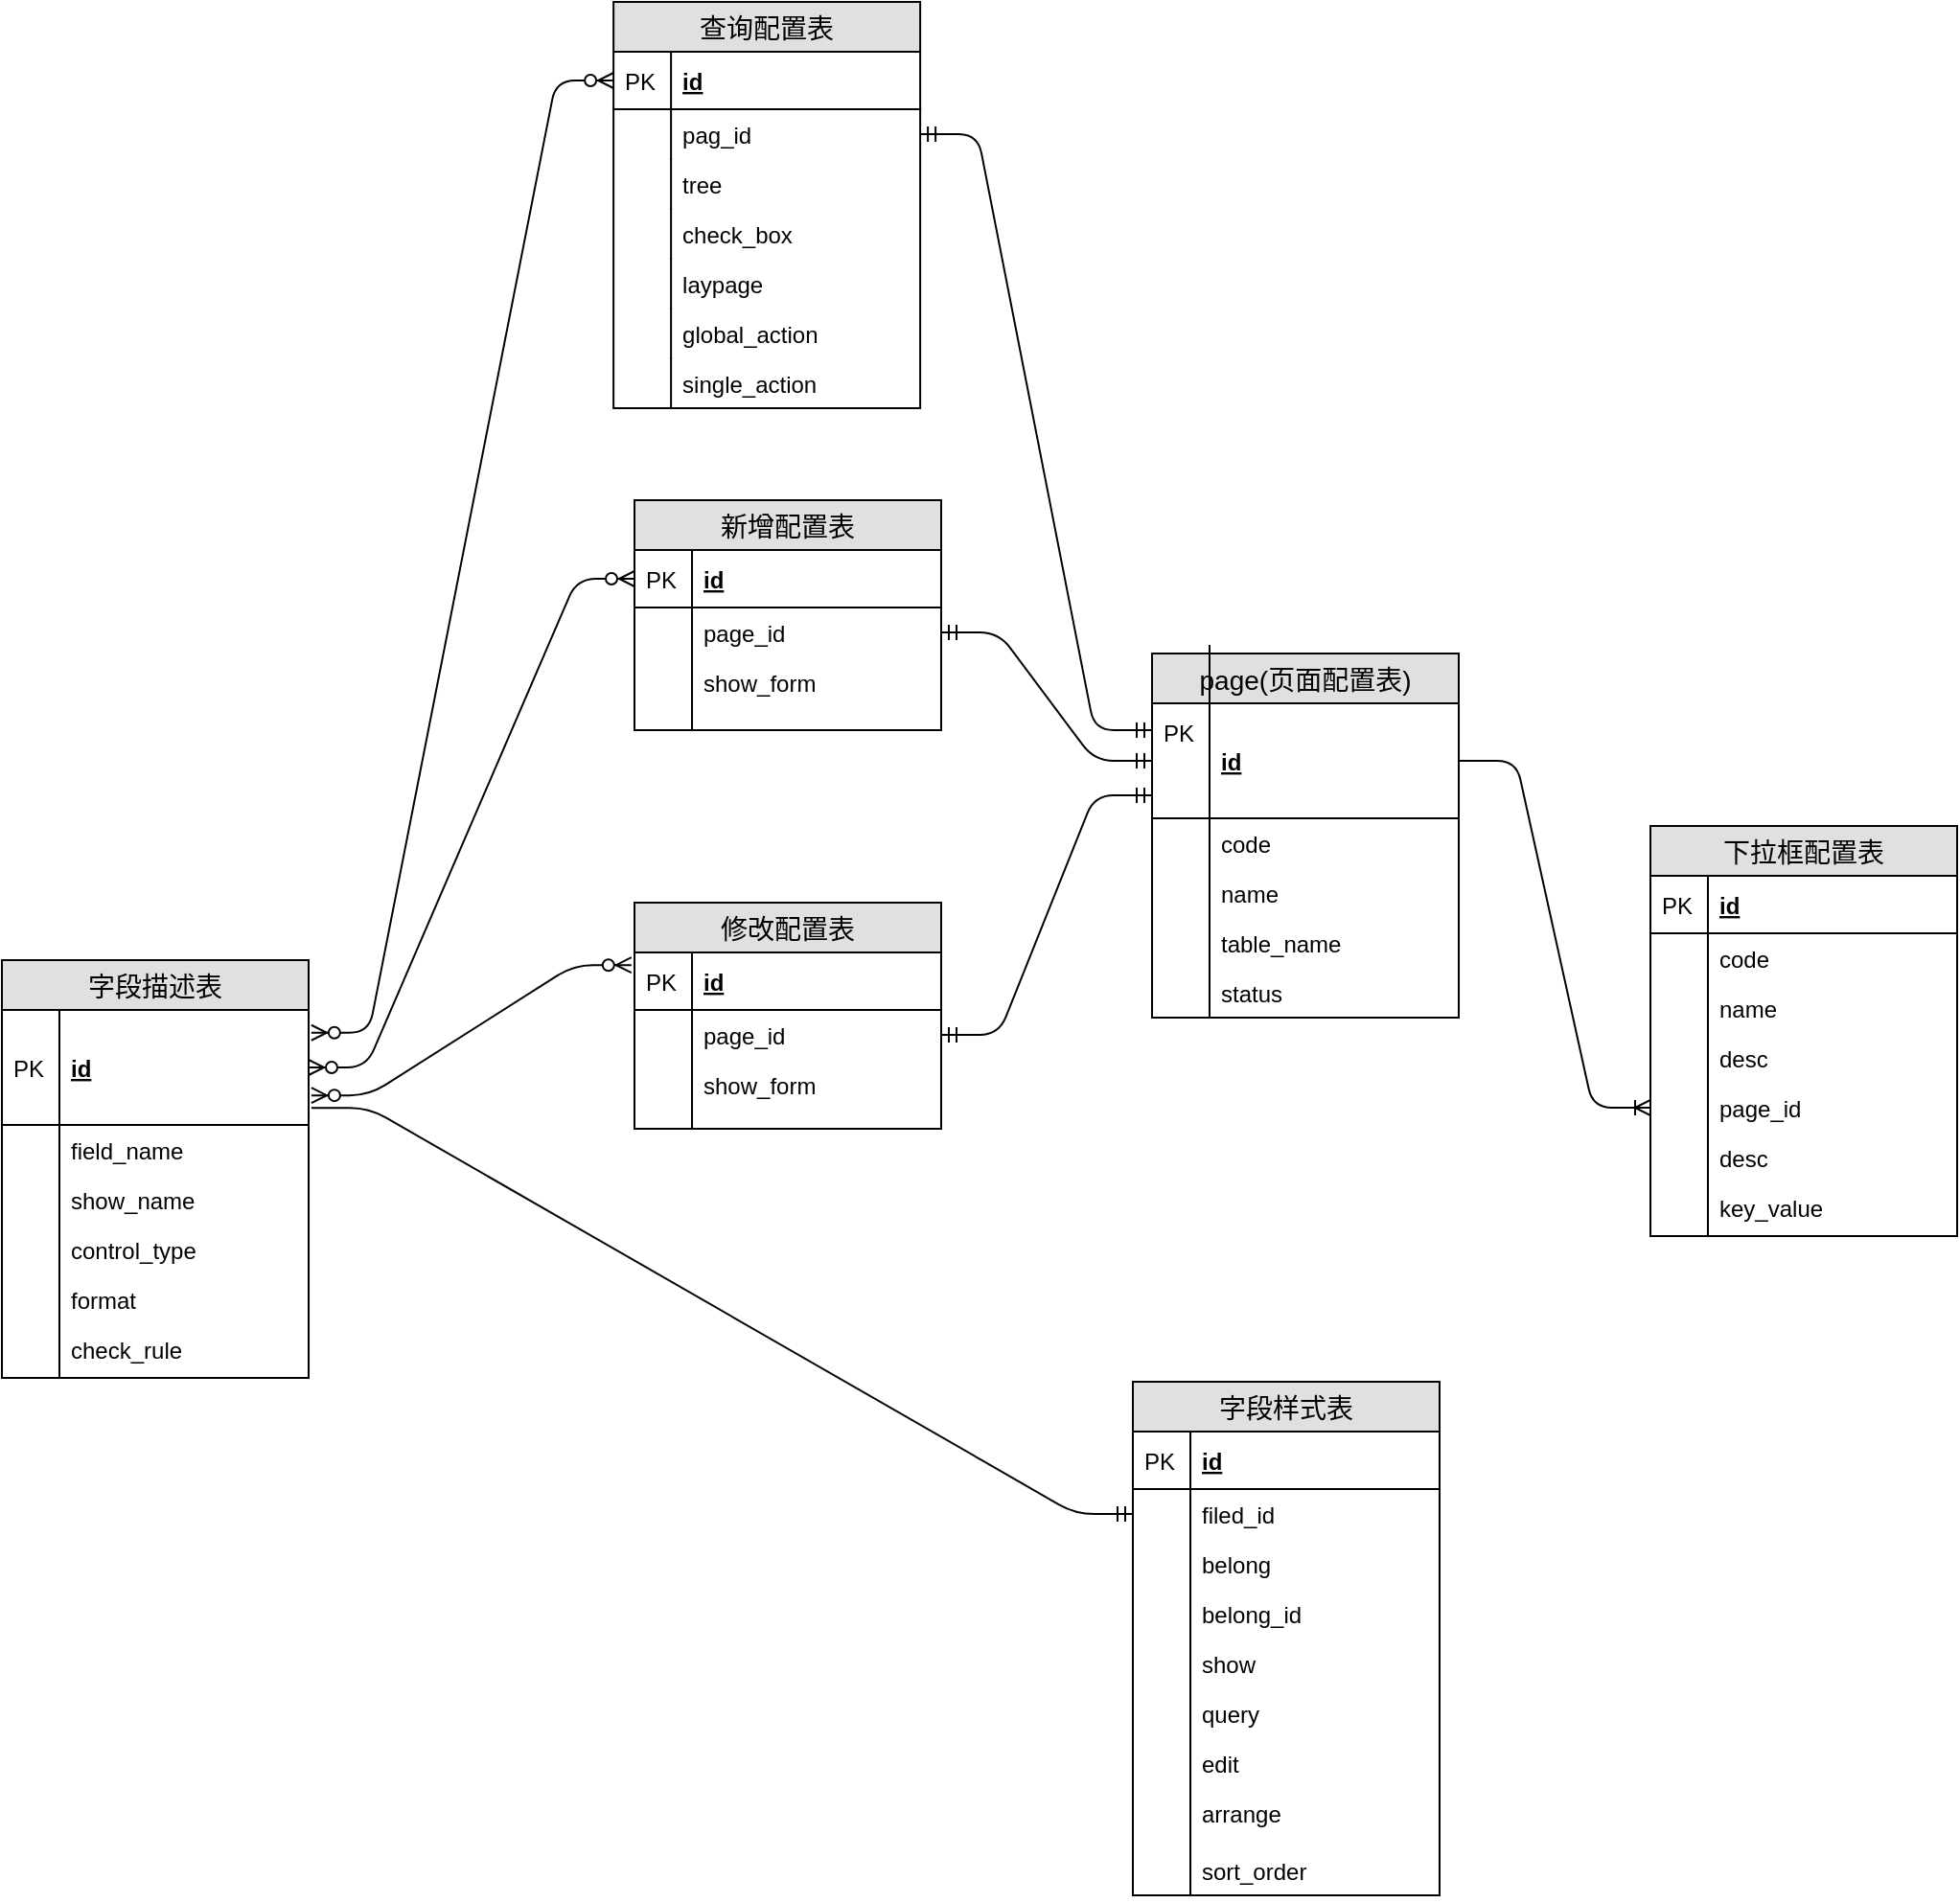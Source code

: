 <mxfile version="12.6.5" type="github">
  <diagram id="ws6lZEbR3iSWEsv3Xen0" name="第 1 页">
    <mxGraphModel dx="1848" dy="1738" grid="1" gridSize="10" guides="1" tooltips="1" connect="1" arrows="1" fold="1" page="1" pageScale="1" pageWidth="827" pageHeight="1169" math="0" shadow="0">
      <root>
        <mxCell id="0"/>
        <mxCell id="1" parent="0"/>
        <mxCell id="O1Zh5Ntyxq8UXQbU3Ag8-3" value="page(页面配置表)" style="swimlane;fontStyle=0;childLayout=stackLayout;horizontal=1;startSize=26;fillColor=#e0e0e0;horizontalStack=0;resizeParent=1;resizeParentMax=0;resizeLast=0;collapsible=1;marginBottom=0;swimlaneFillColor=#ffffff;align=center;fontSize=14;" parent="1" vertex="1">
          <mxGeometry x="120" y="170" width="160" height="190" as="geometry"/>
        </mxCell>
        <mxCell id="O1Zh5Ntyxq8UXQbU3Ag8-4" value="id" style="shape=partialRectangle;top=0;left=0;right=0;bottom=1;align=left;verticalAlign=middle;fillColor=none;spacingLeft=34;spacingRight=4;overflow=hidden;rotatable=0;points=[[0,0.5],[1,0.5]];portConstraint=eastwest;dropTarget=0;fontStyle=5;fontSize=12;" parent="O1Zh5Ntyxq8UXQbU3Ag8-3" vertex="1">
          <mxGeometry y="26" width="160" height="60" as="geometry"/>
        </mxCell>
        <mxCell id="O1Zh5Ntyxq8UXQbU3Ag8-5" value="PK" style="shape=partialRectangle;top=0;left=0;bottom=0;fillColor=none;align=left;verticalAlign=middle;spacingLeft=4;spacingRight=4;overflow=hidden;rotatable=0;points=[];portConstraint=eastwest;part=1;fontSize=12;" parent="O1Zh5Ntyxq8UXQbU3Ag8-4" vertex="1" connectable="0">
          <mxGeometry y="-30" width="30" height="90" as="geometry"/>
        </mxCell>
        <mxCell id="O1Zh5Ntyxq8UXQbU3Ag8-6" value="code" style="shape=partialRectangle;top=0;left=0;right=0;bottom=0;align=left;verticalAlign=top;fillColor=none;spacingLeft=34;spacingRight=4;overflow=hidden;rotatable=0;points=[[0,0.5],[1,0.5]];portConstraint=eastwest;dropTarget=0;fontSize=12;" parent="O1Zh5Ntyxq8UXQbU3Ag8-3" vertex="1">
          <mxGeometry y="86" width="160" height="26" as="geometry"/>
        </mxCell>
        <mxCell id="O1Zh5Ntyxq8UXQbU3Ag8-7" value="" style="shape=partialRectangle;top=0;left=0;bottom=0;fillColor=none;align=left;verticalAlign=top;spacingLeft=4;spacingRight=4;overflow=hidden;rotatable=0;points=[];portConstraint=eastwest;part=1;fontSize=12;" parent="O1Zh5Ntyxq8UXQbU3Ag8-6" vertex="1" connectable="0">
          <mxGeometry width="30" height="26" as="geometry"/>
        </mxCell>
        <mxCell id="O1Zh5Ntyxq8UXQbU3Ag8-8" value="name" style="shape=partialRectangle;top=0;left=0;right=0;bottom=0;align=left;verticalAlign=top;fillColor=none;spacingLeft=34;spacingRight=4;overflow=hidden;rotatable=0;points=[[0,0.5],[1,0.5]];portConstraint=eastwest;dropTarget=0;fontSize=12;" parent="O1Zh5Ntyxq8UXQbU3Ag8-3" vertex="1">
          <mxGeometry y="112" width="160" height="26" as="geometry"/>
        </mxCell>
        <mxCell id="O1Zh5Ntyxq8UXQbU3Ag8-9" value="" style="shape=partialRectangle;top=0;left=0;bottom=0;fillColor=none;align=left;verticalAlign=top;spacingLeft=4;spacingRight=4;overflow=hidden;rotatable=0;points=[];portConstraint=eastwest;part=1;fontSize=12;" parent="O1Zh5Ntyxq8UXQbU3Ag8-8" vertex="1" connectable="0">
          <mxGeometry width="30" height="26" as="geometry"/>
        </mxCell>
        <mxCell id="O1Zh5Ntyxq8UXQbU3Ag8-10" value="table_name" style="shape=partialRectangle;top=0;left=0;right=0;bottom=0;align=left;verticalAlign=top;fillColor=none;spacingLeft=34;spacingRight=4;overflow=hidden;rotatable=0;points=[[0,0.5],[1,0.5]];portConstraint=eastwest;dropTarget=0;fontSize=12;" parent="O1Zh5Ntyxq8UXQbU3Ag8-3" vertex="1">
          <mxGeometry y="138" width="160" height="26" as="geometry"/>
        </mxCell>
        <mxCell id="O1Zh5Ntyxq8UXQbU3Ag8-11" value="" style="shape=partialRectangle;top=0;left=0;bottom=0;fillColor=none;align=left;verticalAlign=top;spacingLeft=4;spacingRight=4;overflow=hidden;rotatable=0;points=[];portConstraint=eastwest;part=1;fontSize=12;" parent="O1Zh5Ntyxq8UXQbU3Ag8-10" vertex="1" connectable="0">
          <mxGeometry width="30" height="26" as="geometry"/>
        </mxCell>
        <mxCell id="QCWBeS-BqgH0feekaY_x-1" value="status" style="shape=partialRectangle;top=0;left=0;right=0;bottom=0;align=left;verticalAlign=top;fillColor=none;spacingLeft=34;spacingRight=4;overflow=hidden;rotatable=0;points=[[0,0.5],[1,0.5]];portConstraint=eastwest;dropTarget=0;fontSize=12;" vertex="1" parent="O1Zh5Ntyxq8UXQbU3Ag8-3">
          <mxGeometry y="164" width="160" height="26" as="geometry"/>
        </mxCell>
        <mxCell id="QCWBeS-BqgH0feekaY_x-2" value="" style="shape=partialRectangle;top=0;left=0;bottom=0;fillColor=none;align=left;verticalAlign=top;spacingLeft=4;spacingRight=4;overflow=hidden;rotatable=0;points=[];portConstraint=eastwest;part=1;fontSize=12;" vertex="1" connectable="0" parent="QCWBeS-BqgH0feekaY_x-1">
          <mxGeometry width="30" height="26" as="geometry"/>
        </mxCell>
        <mxCell id="O1Zh5Ntyxq8UXQbU3Ag8-12" value="" style="shape=partialRectangle;top=0;left=0;right=0;bottom=0;align=left;verticalAlign=top;fillColor=none;spacingLeft=34;spacingRight=4;overflow=hidden;rotatable=0;points=[[0,0.5],[1,0.5]];portConstraint=eastwest;dropTarget=0;fontSize=12;" parent="O1Zh5Ntyxq8UXQbU3Ag8-3" vertex="1">
          <mxGeometry y="190" width="160" as="geometry"/>
        </mxCell>
        <mxCell id="O1Zh5Ntyxq8UXQbU3Ag8-13" value="" style="shape=partialRectangle;top=0;left=0;bottom=0;fillColor=none;align=left;verticalAlign=top;spacingLeft=4;spacingRight=4;overflow=hidden;rotatable=0;points=[];portConstraint=eastwest;part=1;fontSize=12;" parent="O1Zh5Ntyxq8UXQbU3Ag8-12" vertex="1" connectable="0">
          <mxGeometry width="30" as="geometry"/>
        </mxCell>
        <mxCell id="O1Zh5Ntyxq8UXQbU3Ag8-14" value="下拉框配置表" style="swimlane;fontStyle=0;childLayout=stackLayout;horizontal=1;startSize=26;fillColor=#e0e0e0;horizontalStack=0;resizeParent=1;resizeParentMax=0;resizeLast=0;collapsible=1;marginBottom=0;swimlaneFillColor=#ffffff;align=center;fontSize=14;" parent="1" vertex="1">
          <mxGeometry x="380" y="260" width="160" height="214" as="geometry"/>
        </mxCell>
        <mxCell id="O1Zh5Ntyxq8UXQbU3Ag8-15" value="id" style="shape=partialRectangle;top=0;left=0;right=0;bottom=1;align=left;verticalAlign=middle;fillColor=none;spacingLeft=34;spacingRight=4;overflow=hidden;rotatable=0;points=[[0,0.5],[1,0.5]];portConstraint=eastwest;dropTarget=0;fontStyle=5;fontSize=12;" parent="O1Zh5Ntyxq8UXQbU3Ag8-14" vertex="1">
          <mxGeometry y="26" width="160" height="30" as="geometry"/>
        </mxCell>
        <mxCell id="O1Zh5Ntyxq8UXQbU3Ag8-16" value="PK" style="shape=partialRectangle;top=0;left=0;bottom=0;fillColor=none;align=left;verticalAlign=middle;spacingLeft=4;spacingRight=4;overflow=hidden;rotatable=0;points=[];portConstraint=eastwest;part=1;fontSize=12;" parent="O1Zh5Ntyxq8UXQbU3Ag8-15" vertex="1" connectable="0">
          <mxGeometry width="30" height="30" as="geometry"/>
        </mxCell>
        <mxCell id="O1Zh5Ntyxq8UXQbU3Ag8-17" value="code" style="shape=partialRectangle;top=0;left=0;right=0;bottom=0;align=left;verticalAlign=top;fillColor=none;spacingLeft=34;spacingRight=4;overflow=hidden;rotatable=0;points=[[0,0.5],[1,0.5]];portConstraint=eastwest;dropTarget=0;fontSize=12;" parent="O1Zh5Ntyxq8UXQbU3Ag8-14" vertex="1">
          <mxGeometry y="56" width="160" height="26" as="geometry"/>
        </mxCell>
        <mxCell id="O1Zh5Ntyxq8UXQbU3Ag8-18" value="" style="shape=partialRectangle;top=0;left=0;bottom=0;fillColor=none;align=left;verticalAlign=top;spacingLeft=4;spacingRight=4;overflow=hidden;rotatable=0;points=[];portConstraint=eastwest;part=1;fontSize=12;" parent="O1Zh5Ntyxq8UXQbU3Ag8-17" vertex="1" connectable="0">
          <mxGeometry width="30" height="26" as="geometry"/>
        </mxCell>
        <mxCell id="O1Zh5Ntyxq8UXQbU3Ag8-19" value="name&#xa;" style="shape=partialRectangle;top=0;left=0;right=0;bottom=0;align=left;verticalAlign=top;fillColor=none;spacingLeft=34;spacingRight=4;overflow=hidden;rotatable=0;points=[[0,0.5],[1,0.5]];portConstraint=eastwest;dropTarget=0;fontSize=12;" parent="O1Zh5Ntyxq8UXQbU3Ag8-14" vertex="1">
          <mxGeometry y="82" width="160" height="26" as="geometry"/>
        </mxCell>
        <mxCell id="O1Zh5Ntyxq8UXQbU3Ag8-20" value="" style="shape=partialRectangle;top=0;left=0;bottom=0;fillColor=none;align=left;verticalAlign=top;spacingLeft=4;spacingRight=4;overflow=hidden;rotatable=0;points=[];portConstraint=eastwest;part=1;fontSize=12;" parent="O1Zh5Ntyxq8UXQbU3Ag8-19" vertex="1" connectable="0">
          <mxGeometry width="30" height="26" as="geometry"/>
        </mxCell>
        <mxCell id="O1Zh5Ntyxq8UXQbU3Ag8-21" value="desc" style="shape=partialRectangle;top=0;left=0;right=0;bottom=0;align=left;verticalAlign=top;fillColor=none;spacingLeft=34;spacingRight=4;overflow=hidden;rotatable=0;points=[[0,0.5],[1,0.5]];portConstraint=eastwest;dropTarget=0;fontSize=12;" parent="O1Zh5Ntyxq8UXQbU3Ag8-14" vertex="1">
          <mxGeometry y="108" width="160" height="26" as="geometry"/>
        </mxCell>
        <mxCell id="O1Zh5Ntyxq8UXQbU3Ag8-22" value="" style="shape=partialRectangle;top=0;left=0;bottom=0;fillColor=none;align=left;verticalAlign=top;spacingLeft=4;spacingRight=4;overflow=hidden;rotatable=0;points=[];portConstraint=eastwest;part=1;fontSize=12;" parent="O1Zh5Ntyxq8UXQbU3Ag8-21" vertex="1" connectable="0">
          <mxGeometry width="30" height="26" as="geometry"/>
        </mxCell>
        <mxCell id="O1Zh5Ntyxq8UXQbU3Ag8-64" value="page_id" style="shape=partialRectangle;top=0;left=0;right=0;bottom=0;align=left;verticalAlign=top;fillColor=none;spacingLeft=34;spacingRight=4;overflow=hidden;rotatable=0;points=[[0,0.5],[1,0.5]];portConstraint=eastwest;dropTarget=0;fontSize=12;" parent="O1Zh5Ntyxq8UXQbU3Ag8-14" vertex="1">
          <mxGeometry y="134" width="160" height="26" as="geometry"/>
        </mxCell>
        <mxCell id="O1Zh5Ntyxq8UXQbU3Ag8-65" value="" style="shape=partialRectangle;top=0;left=0;bottom=0;fillColor=none;align=left;verticalAlign=top;spacingLeft=4;spacingRight=4;overflow=hidden;rotatable=0;points=[];portConstraint=eastwest;part=1;fontSize=12;" parent="O1Zh5Ntyxq8UXQbU3Ag8-64" vertex="1" connectable="0">
          <mxGeometry width="30" height="26" as="geometry"/>
        </mxCell>
        <mxCell id="O1Zh5Ntyxq8UXQbU3Ag8-66" value="desc" style="shape=partialRectangle;top=0;left=0;right=0;bottom=0;align=left;verticalAlign=top;fillColor=none;spacingLeft=34;spacingRight=4;overflow=hidden;rotatable=0;points=[[0,0.5],[1,0.5]];portConstraint=eastwest;dropTarget=0;fontSize=12;" parent="O1Zh5Ntyxq8UXQbU3Ag8-14" vertex="1">
          <mxGeometry y="160" width="160" height="26" as="geometry"/>
        </mxCell>
        <mxCell id="O1Zh5Ntyxq8UXQbU3Ag8-67" value="" style="shape=partialRectangle;top=0;left=0;bottom=0;fillColor=none;align=left;verticalAlign=top;spacingLeft=4;spacingRight=4;overflow=hidden;rotatable=0;points=[];portConstraint=eastwest;part=1;fontSize=12;" parent="O1Zh5Ntyxq8UXQbU3Ag8-66" vertex="1" connectable="0">
          <mxGeometry width="30" height="26" as="geometry"/>
        </mxCell>
        <mxCell id="O1Zh5Ntyxq8UXQbU3Ag8-69" value="key_value" style="shape=partialRectangle;top=0;left=0;right=0;bottom=0;align=left;verticalAlign=top;fillColor=none;spacingLeft=34;spacingRight=4;overflow=hidden;rotatable=0;points=[[0,0.5],[1,0.5]];portConstraint=eastwest;dropTarget=0;fontSize=12;" parent="O1Zh5Ntyxq8UXQbU3Ag8-14" vertex="1">
          <mxGeometry y="186" width="160" height="26" as="geometry"/>
        </mxCell>
        <mxCell id="O1Zh5Ntyxq8UXQbU3Ag8-70" value="" style="shape=partialRectangle;top=0;left=0;bottom=0;fillColor=none;align=left;verticalAlign=top;spacingLeft=4;spacingRight=4;overflow=hidden;rotatable=0;points=[];portConstraint=eastwest;part=1;fontSize=12;" parent="O1Zh5Ntyxq8UXQbU3Ag8-69" vertex="1" connectable="0">
          <mxGeometry width="30" height="26" as="geometry"/>
        </mxCell>
        <mxCell id="O1Zh5Ntyxq8UXQbU3Ag8-23" value="" style="shape=partialRectangle;top=0;left=0;right=0;bottom=0;align=left;verticalAlign=top;fillColor=none;spacingLeft=34;spacingRight=4;overflow=hidden;rotatable=0;points=[[0,0.5],[1,0.5]];portConstraint=eastwest;dropTarget=0;fontSize=12;" parent="O1Zh5Ntyxq8UXQbU3Ag8-14" vertex="1">
          <mxGeometry y="212" width="160" height="2" as="geometry"/>
        </mxCell>
        <mxCell id="O1Zh5Ntyxq8UXQbU3Ag8-24" value="" style="shape=partialRectangle;top=0;left=0;bottom=0;fillColor=none;align=left;verticalAlign=top;spacingLeft=4;spacingRight=4;overflow=hidden;rotatable=0;points=[];portConstraint=eastwest;part=1;fontSize=12;" parent="O1Zh5Ntyxq8UXQbU3Ag8-23" vertex="1" connectable="0">
          <mxGeometry width="30" height="2" as="geometry"/>
        </mxCell>
        <mxCell id="O1Zh5Ntyxq8UXQbU3Ag8-25" value="查询配置表" style="swimlane;fontStyle=0;childLayout=stackLayout;horizontal=1;startSize=26;fillColor=#e0e0e0;horizontalStack=0;resizeParent=1;resizeParentMax=0;resizeLast=0;collapsible=1;marginBottom=0;swimlaneFillColor=#ffffff;align=center;fontSize=14;" parent="1" vertex="1">
          <mxGeometry x="-160.94" y="-170" width="160" height="212" as="geometry"/>
        </mxCell>
        <mxCell id="O1Zh5Ntyxq8UXQbU3Ag8-26" value="id" style="shape=partialRectangle;top=0;left=0;right=0;bottom=1;align=left;verticalAlign=middle;fillColor=none;spacingLeft=34;spacingRight=4;overflow=hidden;rotatable=0;points=[[0,0.5],[1,0.5]];portConstraint=eastwest;dropTarget=0;fontStyle=5;fontSize=12;" parent="O1Zh5Ntyxq8UXQbU3Ag8-25" vertex="1">
          <mxGeometry y="26" width="160" height="30" as="geometry"/>
        </mxCell>
        <mxCell id="O1Zh5Ntyxq8UXQbU3Ag8-27" value="PK" style="shape=partialRectangle;top=0;left=0;bottom=0;fillColor=none;align=left;verticalAlign=middle;spacingLeft=4;spacingRight=4;overflow=hidden;rotatable=0;points=[];portConstraint=eastwest;part=1;fontSize=12;" parent="O1Zh5Ntyxq8UXQbU3Ag8-26" vertex="1" connectable="0">
          <mxGeometry width="30" height="30" as="geometry"/>
        </mxCell>
        <mxCell id="O1Zh5Ntyxq8UXQbU3Ag8-28" value="pag_id" style="shape=partialRectangle;top=0;left=0;right=0;bottom=0;align=left;verticalAlign=top;fillColor=none;spacingLeft=34;spacingRight=4;overflow=hidden;rotatable=0;points=[[0,0.5],[1,0.5]];portConstraint=eastwest;dropTarget=0;fontSize=12;" parent="O1Zh5Ntyxq8UXQbU3Ag8-25" vertex="1">
          <mxGeometry y="56" width="160" height="26" as="geometry"/>
        </mxCell>
        <mxCell id="O1Zh5Ntyxq8UXQbU3Ag8-29" value="" style="shape=partialRectangle;top=0;left=0;bottom=0;fillColor=none;align=left;verticalAlign=top;spacingLeft=4;spacingRight=4;overflow=hidden;rotatable=0;points=[];portConstraint=eastwest;part=1;fontSize=12;" parent="O1Zh5Ntyxq8UXQbU3Ag8-28" vertex="1" connectable="0">
          <mxGeometry width="30" height="26" as="geometry"/>
        </mxCell>
        <mxCell id="O1Zh5Ntyxq8UXQbU3Ag8-72" value="tree" style="shape=partialRectangle;top=0;left=0;right=0;bottom=0;align=left;verticalAlign=top;fillColor=none;spacingLeft=34;spacingRight=4;overflow=hidden;rotatable=0;points=[[0,0.5],[1,0.5]];portConstraint=eastwest;dropTarget=0;fontSize=12;" parent="O1Zh5Ntyxq8UXQbU3Ag8-25" vertex="1">
          <mxGeometry y="82" width="160" height="26" as="geometry"/>
        </mxCell>
        <mxCell id="O1Zh5Ntyxq8UXQbU3Ag8-73" value="" style="shape=partialRectangle;top=0;left=0;bottom=0;fillColor=none;align=left;verticalAlign=top;spacingLeft=4;spacingRight=4;overflow=hidden;rotatable=0;points=[];portConstraint=eastwest;part=1;fontSize=12;" parent="O1Zh5Ntyxq8UXQbU3Ag8-72" vertex="1" connectable="0">
          <mxGeometry width="30" height="26" as="geometry"/>
        </mxCell>
        <mxCell id="O1Zh5Ntyxq8UXQbU3Ag8-74" value="check_box" style="shape=partialRectangle;top=0;left=0;right=0;bottom=0;align=left;verticalAlign=top;fillColor=none;spacingLeft=34;spacingRight=4;overflow=hidden;rotatable=0;points=[[0,0.5],[1,0.5]];portConstraint=eastwest;dropTarget=0;fontSize=12;" parent="O1Zh5Ntyxq8UXQbU3Ag8-25" vertex="1">
          <mxGeometry y="108" width="160" height="26" as="geometry"/>
        </mxCell>
        <mxCell id="O1Zh5Ntyxq8UXQbU3Ag8-75" value="" style="shape=partialRectangle;top=0;left=0;bottom=0;fillColor=none;align=left;verticalAlign=top;spacingLeft=4;spacingRight=4;overflow=hidden;rotatable=0;points=[];portConstraint=eastwest;part=1;fontSize=12;" parent="O1Zh5Ntyxq8UXQbU3Ag8-74" vertex="1" connectable="0">
          <mxGeometry width="30" height="26" as="geometry"/>
        </mxCell>
        <mxCell id="O1Zh5Ntyxq8UXQbU3Ag8-76" value="laypage" style="shape=partialRectangle;top=0;left=0;right=0;bottom=0;align=left;verticalAlign=top;fillColor=none;spacingLeft=34;spacingRight=4;overflow=hidden;rotatable=0;points=[[0,0.5],[1,0.5]];portConstraint=eastwest;dropTarget=0;fontSize=12;" parent="O1Zh5Ntyxq8UXQbU3Ag8-25" vertex="1">
          <mxGeometry y="134" width="160" height="26" as="geometry"/>
        </mxCell>
        <mxCell id="O1Zh5Ntyxq8UXQbU3Ag8-77" value="" style="shape=partialRectangle;top=0;left=0;bottom=0;fillColor=none;align=left;verticalAlign=top;spacingLeft=4;spacingRight=4;overflow=hidden;rotatable=0;points=[];portConstraint=eastwest;part=1;fontSize=12;" parent="O1Zh5Ntyxq8UXQbU3Ag8-76" vertex="1" connectable="0">
          <mxGeometry width="30" height="26" as="geometry"/>
        </mxCell>
        <mxCell id="O1Zh5Ntyxq8UXQbU3Ag8-78" value="global_action" style="shape=partialRectangle;top=0;left=0;right=0;bottom=0;align=left;verticalAlign=top;fillColor=none;spacingLeft=34;spacingRight=4;overflow=hidden;rotatable=0;points=[[0,0.5],[1,0.5]];portConstraint=eastwest;dropTarget=0;fontSize=12;" parent="O1Zh5Ntyxq8UXQbU3Ag8-25" vertex="1">
          <mxGeometry y="160" width="160" height="26" as="geometry"/>
        </mxCell>
        <mxCell id="O1Zh5Ntyxq8UXQbU3Ag8-79" value="" style="shape=partialRectangle;top=0;left=0;bottom=0;fillColor=none;align=left;verticalAlign=top;spacingLeft=4;spacingRight=4;overflow=hidden;rotatable=0;points=[];portConstraint=eastwest;part=1;fontSize=12;" parent="O1Zh5Ntyxq8UXQbU3Ag8-78" vertex="1" connectable="0">
          <mxGeometry width="30" height="26" as="geometry"/>
        </mxCell>
        <mxCell id="O1Zh5Ntyxq8UXQbU3Ag8-80" value="single_action" style="shape=partialRectangle;top=0;left=0;right=0;bottom=0;align=left;verticalAlign=top;fillColor=none;spacingLeft=34;spacingRight=4;overflow=hidden;rotatable=0;points=[[0,0.5],[1,0.5]];portConstraint=eastwest;dropTarget=0;fontSize=12;" parent="O1Zh5Ntyxq8UXQbU3Ag8-25" vertex="1">
          <mxGeometry y="186" width="160" height="26" as="geometry"/>
        </mxCell>
        <mxCell id="O1Zh5Ntyxq8UXQbU3Ag8-81" value="" style="shape=partialRectangle;top=0;left=0;bottom=0;fillColor=none;align=left;verticalAlign=top;spacingLeft=4;spacingRight=4;overflow=hidden;rotatable=0;points=[];portConstraint=eastwest;part=1;fontSize=12;" parent="O1Zh5Ntyxq8UXQbU3Ag8-80" vertex="1" connectable="0">
          <mxGeometry width="30" height="26" as="geometry"/>
        </mxCell>
        <mxCell id="O1Zh5Ntyxq8UXQbU3Ag8-36" value="新增配置表" style="swimlane;fontStyle=0;childLayout=stackLayout;horizontal=1;startSize=26;fillColor=#e0e0e0;horizontalStack=0;resizeParent=1;resizeParentMax=0;resizeLast=0;collapsible=1;marginBottom=0;swimlaneFillColor=#ffffff;align=center;fontSize=14;" parent="1" vertex="1">
          <mxGeometry x="-150" y="90" width="160" height="120" as="geometry"/>
        </mxCell>
        <mxCell id="O1Zh5Ntyxq8UXQbU3Ag8-37" value="id" style="shape=partialRectangle;top=0;left=0;right=0;bottom=1;align=left;verticalAlign=middle;fillColor=none;spacingLeft=34;spacingRight=4;overflow=hidden;rotatable=0;points=[[0,0.5],[1,0.5]];portConstraint=eastwest;dropTarget=0;fontStyle=5;fontSize=12;" parent="O1Zh5Ntyxq8UXQbU3Ag8-36" vertex="1">
          <mxGeometry y="26" width="160" height="30" as="geometry"/>
        </mxCell>
        <mxCell id="O1Zh5Ntyxq8UXQbU3Ag8-38" value="PK" style="shape=partialRectangle;top=0;left=0;bottom=0;fillColor=none;align=left;verticalAlign=middle;spacingLeft=4;spacingRight=4;overflow=hidden;rotatable=0;points=[];portConstraint=eastwest;part=1;fontSize=12;" parent="O1Zh5Ntyxq8UXQbU3Ag8-37" vertex="1" connectable="0">
          <mxGeometry width="30" height="30" as="geometry"/>
        </mxCell>
        <mxCell id="O1Zh5Ntyxq8UXQbU3Ag8-39" value="page_id" style="shape=partialRectangle;top=0;left=0;right=0;bottom=0;align=left;verticalAlign=top;fillColor=none;spacingLeft=34;spacingRight=4;overflow=hidden;rotatable=0;points=[[0,0.5],[1,0.5]];portConstraint=eastwest;dropTarget=0;fontSize=12;" parent="O1Zh5Ntyxq8UXQbU3Ag8-36" vertex="1">
          <mxGeometry y="56" width="160" height="26" as="geometry"/>
        </mxCell>
        <mxCell id="O1Zh5Ntyxq8UXQbU3Ag8-40" value="" style="shape=partialRectangle;top=0;left=0;bottom=0;fillColor=none;align=left;verticalAlign=top;spacingLeft=4;spacingRight=4;overflow=hidden;rotatable=0;points=[];portConstraint=eastwest;part=1;fontSize=12;" parent="O1Zh5Ntyxq8UXQbU3Ag8-39" vertex="1" connectable="0">
          <mxGeometry width="30" height="26" as="geometry"/>
        </mxCell>
        <mxCell id="O1Zh5Ntyxq8UXQbU3Ag8-41" value="show_form" style="shape=partialRectangle;top=0;left=0;right=0;bottom=0;align=left;verticalAlign=top;fillColor=none;spacingLeft=34;spacingRight=4;overflow=hidden;rotatable=0;points=[[0,0.5],[1,0.5]];portConstraint=eastwest;dropTarget=0;fontSize=12;" parent="O1Zh5Ntyxq8UXQbU3Ag8-36" vertex="1">
          <mxGeometry y="82" width="160" height="28" as="geometry"/>
        </mxCell>
        <mxCell id="O1Zh5Ntyxq8UXQbU3Ag8-42" value="" style="shape=partialRectangle;top=0;left=0;bottom=0;fillColor=none;align=left;verticalAlign=top;spacingLeft=4;spacingRight=4;overflow=hidden;rotatable=0;points=[];portConstraint=eastwest;part=1;fontSize=12;" parent="O1Zh5Ntyxq8UXQbU3Ag8-41" vertex="1" connectable="0">
          <mxGeometry width="30" height="28" as="geometry"/>
        </mxCell>
        <mxCell id="O1Zh5Ntyxq8UXQbU3Ag8-45" value="" style="shape=partialRectangle;top=0;left=0;right=0;bottom=0;align=left;verticalAlign=top;fillColor=none;spacingLeft=34;spacingRight=4;overflow=hidden;rotatable=0;points=[[0,0.5],[1,0.5]];portConstraint=eastwest;dropTarget=0;fontSize=12;" parent="O1Zh5Ntyxq8UXQbU3Ag8-36" vertex="1">
          <mxGeometry y="110" width="160" height="10" as="geometry"/>
        </mxCell>
        <mxCell id="O1Zh5Ntyxq8UXQbU3Ag8-46" value="" style="shape=partialRectangle;top=0;left=0;bottom=0;fillColor=none;align=left;verticalAlign=top;spacingLeft=4;spacingRight=4;overflow=hidden;rotatable=0;points=[];portConstraint=eastwest;part=1;fontSize=12;" parent="O1Zh5Ntyxq8UXQbU3Ag8-45" vertex="1" connectable="0">
          <mxGeometry width="30" height="10" as="geometry"/>
        </mxCell>
        <mxCell id="O1Zh5Ntyxq8UXQbU3Ag8-47" value="修改配置表" style="swimlane;fontStyle=0;childLayout=stackLayout;horizontal=1;startSize=26;fillColor=#e0e0e0;horizontalStack=0;resizeParent=1;resizeParentMax=0;resizeLast=0;collapsible=1;marginBottom=0;swimlaneFillColor=#ffffff;align=center;fontSize=14;" parent="1" vertex="1">
          <mxGeometry x="-150" y="300" width="160" height="118" as="geometry"/>
        </mxCell>
        <mxCell id="O1Zh5Ntyxq8UXQbU3Ag8-48" value="id" style="shape=partialRectangle;top=0;left=0;right=0;bottom=1;align=left;verticalAlign=middle;fillColor=none;spacingLeft=34;spacingRight=4;overflow=hidden;rotatable=0;points=[[0,0.5],[1,0.5]];portConstraint=eastwest;dropTarget=0;fontStyle=5;fontSize=12;" parent="O1Zh5Ntyxq8UXQbU3Ag8-47" vertex="1">
          <mxGeometry y="26" width="160" height="30" as="geometry"/>
        </mxCell>
        <mxCell id="O1Zh5Ntyxq8UXQbU3Ag8-49" value="PK" style="shape=partialRectangle;top=0;left=0;bottom=0;fillColor=none;align=left;verticalAlign=middle;spacingLeft=4;spacingRight=4;overflow=hidden;rotatable=0;points=[];portConstraint=eastwest;part=1;fontSize=12;" parent="O1Zh5Ntyxq8UXQbU3Ag8-48" vertex="1" connectable="0">
          <mxGeometry width="30" height="30" as="geometry"/>
        </mxCell>
        <mxCell id="O1Zh5Ntyxq8UXQbU3Ag8-50" value="page_id" style="shape=partialRectangle;top=0;left=0;right=0;bottom=0;align=left;verticalAlign=top;fillColor=none;spacingLeft=34;spacingRight=4;overflow=hidden;rotatable=0;points=[[0,0.5],[1,0.5]];portConstraint=eastwest;dropTarget=0;fontSize=12;" parent="O1Zh5Ntyxq8UXQbU3Ag8-47" vertex="1">
          <mxGeometry y="56" width="160" height="26" as="geometry"/>
        </mxCell>
        <mxCell id="O1Zh5Ntyxq8UXQbU3Ag8-51" value="" style="shape=partialRectangle;top=0;left=0;bottom=0;fillColor=none;align=left;verticalAlign=top;spacingLeft=4;spacingRight=4;overflow=hidden;rotatable=0;points=[];portConstraint=eastwest;part=1;fontSize=12;" parent="O1Zh5Ntyxq8UXQbU3Ag8-50" vertex="1" connectable="0">
          <mxGeometry width="30" height="26" as="geometry"/>
        </mxCell>
        <mxCell id="O1Zh5Ntyxq8UXQbU3Ag8-52" value="show_form" style="shape=partialRectangle;top=0;left=0;right=0;bottom=0;align=left;verticalAlign=top;fillColor=none;spacingLeft=34;spacingRight=4;overflow=hidden;rotatable=0;points=[[0,0.5],[1,0.5]];portConstraint=eastwest;dropTarget=0;fontSize=12;" parent="O1Zh5Ntyxq8UXQbU3Ag8-47" vertex="1">
          <mxGeometry y="82" width="160" height="26" as="geometry"/>
        </mxCell>
        <mxCell id="O1Zh5Ntyxq8UXQbU3Ag8-53" value="" style="shape=partialRectangle;top=0;left=0;bottom=0;fillColor=none;align=left;verticalAlign=top;spacingLeft=4;spacingRight=4;overflow=hidden;rotatable=0;points=[];portConstraint=eastwest;part=1;fontSize=12;" parent="O1Zh5Ntyxq8UXQbU3Ag8-52" vertex="1" connectable="0">
          <mxGeometry width="30" height="26" as="geometry"/>
        </mxCell>
        <mxCell id="O1Zh5Ntyxq8UXQbU3Ag8-56" value="" style="shape=partialRectangle;top=0;left=0;right=0;bottom=0;align=left;verticalAlign=top;fillColor=none;spacingLeft=34;spacingRight=4;overflow=hidden;rotatable=0;points=[[0,0.5],[1,0.5]];portConstraint=eastwest;dropTarget=0;fontSize=12;" parent="O1Zh5Ntyxq8UXQbU3Ag8-47" vertex="1">
          <mxGeometry y="108" width="160" height="10" as="geometry"/>
        </mxCell>
        <mxCell id="O1Zh5Ntyxq8UXQbU3Ag8-57" value="" style="shape=partialRectangle;top=0;left=0;bottom=0;fillColor=none;align=left;verticalAlign=top;spacingLeft=4;spacingRight=4;overflow=hidden;rotatable=0;points=[];portConstraint=eastwest;part=1;fontSize=12;" parent="O1Zh5Ntyxq8UXQbU3Ag8-56" vertex="1" connectable="0">
          <mxGeometry width="30" height="10" as="geometry"/>
        </mxCell>
        <mxCell id="O1Zh5Ntyxq8UXQbU3Ag8-68" value="" style="edgeStyle=entityRelationEdgeStyle;fontSize=12;html=1;endArrow=ERoneToMany;entryX=0;entryY=0.5;entryDx=0;entryDy=0;" parent="1" source="O1Zh5Ntyxq8UXQbU3Ag8-4" target="O1Zh5Ntyxq8UXQbU3Ag8-64" edge="1">
          <mxGeometry width="100" height="100" relative="1" as="geometry">
            <mxPoint x="280" y="311" as="sourcePoint"/>
            <mxPoint x="421.421" y="211" as="targetPoint"/>
          </mxGeometry>
        </mxCell>
        <mxCell id="O1Zh5Ntyxq8UXQbU3Ag8-89" value="" style="edgeStyle=entityRelationEdgeStyle;fontSize=12;html=1;endArrow=ERmandOne;startArrow=ERmandOne;exitX=1;exitY=0.5;exitDx=0;exitDy=0;entryX=0;entryY=0.5;entryDx=0;entryDy=0;" parent="1" source="O1Zh5Ntyxq8UXQbU3Ag8-39" target="O1Zh5Ntyxq8UXQbU3Ag8-4" edge="1">
          <mxGeometry width="100" height="100" relative="1" as="geometry">
            <mxPoint x="40" y="70" as="sourcePoint"/>
            <mxPoint x="140" y="-30" as="targetPoint"/>
          </mxGeometry>
        </mxCell>
        <mxCell id="O1Zh5Ntyxq8UXQbU3Ag8-90" value="" style="edgeStyle=entityRelationEdgeStyle;fontSize=12;html=1;endArrow=ERmandOne;startArrow=ERmandOne;exitX=1;exitY=0.5;exitDx=0;exitDy=0;" parent="1" source="O1Zh5Ntyxq8UXQbU3Ag8-50" edge="1">
          <mxGeometry width="100" height="100" relative="1" as="geometry">
            <mxPoint x="-10" y="120" as="sourcePoint"/>
            <mxPoint x="120" y="244" as="targetPoint"/>
          </mxGeometry>
        </mxCell>
        <mxCell id="O1Zh5Ntyxq8UXQbU3Ag8-91" value="字段描述表" style="swimlane;fontStyle=0;childLayout=stackLayout;horizontal=1;startSize=26;fillColor=#e0e0e0;horizontalStack=0;resizeParent=1;resizeParentMax=0;resizeLast=0;collapsible=1;marginBottom=0;swimlaneFillColor=#ffffff;align=center;fontSize=14;" parent="1" vertex="1">
          <mxGeometry x="-480" y="330" width="160" height="218" as="geometry"/>
        </mxCell>
        <mxCell id="O1Zh5Ntyxq8UXQbU3Ag8-92" value="id" style="shape=partialRectangle;top=0;left=0;right=0;bottom=1;align=left;verticalAlign=middle;fillColor=none;spacingLeft=34;spacingRight=4;overflow=hidden;rotatable=0;points=[[0,0.5],[1,0.5]];portConstraint=eastwest;dropTarget=0;fontStyle=5;fontSize=12;" parent="O1Zh5Ntyxq8UXQbU3Ag8-91" vertex="1">
          <mxGeometry y="26" width="160" height="60" as="geometry"/>
        </mxCell>
        <mxCell id="O1Zh5Ntyxq8UXQbU3Ag8-93" value="PK" style="shape=partialRectangle;top=0;left=0;bottom=0;fillColor=none;align=left;verticalAlign=middle;spacingLeft=4;spacingRight=4;overflow=hidden;rotatable=0;points=[];portConstraint=eastwest;part=1;fontSize=12;" parent="O1Zh5Ntyxq8UXQbU3Ag8-92" vertex="1" connectable="0">
          <mxGeometry width="30" height="60" as="geometry"/>
        </mxCell>
        <mxCell id="O1Zh5Ntyxq8UXQbU3Ag8-94" value="field_name" style="shape=partialRectangle;top=0;left=0;right=0;bottom=0;align=left;verticalAlign=top;fillColor=none;spacingLeft=34;spacingRight=4;overflow=hidden;rotatable=0;points=[[0,0.5],[1,0.5]];portConstraint=eastwest;dropTarget=0;fontSize=12;" parent="O1Zh5Ntyxq8UXQbU3Ag8-91" vertex="1">
          <mxGeometry y="86" width="160" height="26" as="geometry"/>
        </mxCell>
        <mxCell id="O1Zh5Ntyxq8UXQbU3Ag8-95" value="" style="shape=partialRectangle;top=0;left=0;bottom=0;fillColor=none;align=left;verticalAlign=top;spacingLeft=4;spacingRight=4;overflow=hidden;rotatable=0;points=[];portConstraint=eastwest;part=1;fontSize=12;" parent="O1Zh5Ntyxq8UXQbU3Ag8-94" vertex="1" connectable="0">
          <mxGeometry width="30" height="26" as="geometry"/>
        </mxCell>
        <mxCell id="O1Zh5Ntyxq8UXQbU3Ag8-96" value="show_name" style="shape=partialRectangle;top=0;left=0;right=0;bottom=0;align=left;verticalAlign=top;fillColor=none;spacingLeft=34;spacingRight=4;overflow=hidden;rotatable=0;points=[[0,0.5],[1,0.5]];portConstraint=eastwest;dropTarget=0;fontSize=12;" parent="O1Zh5Ntyxq8UXQbU3Ag8-91" vertex="1">
          <mxGeometry y="112" width="160" height="26" as="geometry"/>
        </mxCell>
        <mxCell id="O1Zh5Ntyxq8UXQbU3Ag8-97" value="" style="shape=partialRectangle;top=0;left=0;bottom=0;fillColor=none;align=left;verticalAlign=top;spacingLeft=4;spacingRight=4;overflow=hidden;rotatable=0;points=[];portConstraint=eastwest;part=1;fontSize=12;" parent="O1Zh5Ntyxq8UXQbU3Ag8-96" vertex="1" connectable="0">
          <mxGeometry width="30" height="26" as="geometry"/>
        </mxCell>
        <mxCell id="O1Zh5Ntyxq8UXQbU3Ag8-98" value="control_type" style="shape=partialRectangle;top=0;left=0;right=0;bottom=0;align=left;verticalAlign=top;fillColor=none;spacingLeft=34;spacingRight=4;overflow=hidden;rotatable=0;points=[[0,0.5],[1,0.5]];portConstraint=eastwest;dropTarget=0;fontSize=12;" parent="O1Zh5Ntyxq8UXQbU3Ag8-91" vertex="1">
          <mxGeometry y="138" width="160" height="26" as="geometry"/>
        </mxCell>
        <mxCell id="O1Zh5Ntyxq8UXQbU3Ag8-99" value="" style="shape=partialRectangle;top=0;left=0;bottom=0;fillColor=none;align=left;verticalAlign=top;spacingLeft=4;spacingRight=4;overflow=hidden;rotatable=0;points=[];portConstraint=eastwest;part=1;fontSize=12;" parent="O1Zh5Ntyxq8UXQbU3Ag8-98" vertex="1" connectable="0">
          <mxGeometry width="30" height="26" as="geometry"/>
        </mxCell>
        <mxCell id="O1Zh5Ntyxq8UXQbU3Ag8-102" value="format" style="shape=partialRectangle;top=0;left=0;right=0;bottom=0;align=left;verticalAlign=top;fillColor=none;spacingLeft=34;spacingRight=4;overflow=hidden;rotatable=0;points=[[0,0.5],[1,0.5]];portConstraint=eastwest;dropTarget=0;fontSize=12;" parent="O1Zh5Ntyxq8UXQbU3Ag8-91" vertex="1">
          <mxGeometry y="164" width="160" height="26" as="geometry"/>
        </mxCell>
        <mxCell id="O1Zh5Ntyxq8UXQbU3Ag8-103" value="" style="shape=partialRectangle;top=0;left=0;bottom=0;fillColor=none;align=left;verticalAlign=top;spacingLeft=4;spacingRight=4;overflow=hidden;rotatable=0;points=[];portConstraint=eastwest;part=1;fontSize=12;" parent="O1Zh5Ntyxq8UXQbU3Ag8-102" vertex="1" connectable="0">
          <mxGeometry width="30" height="26" as="geometry"/>
        </mxCell>
        <mxCell id="O1Zh5Ntyxq8UXQbU3Ag8-104" value="check_rule" style="shape=partialRectangle;top=0;left=0;right=0;bottom=0;align=left;verticalAlign=top;fillColor=none;spacingLeft=34;spacingRight=4;overflow=hidden;rotatable=0;points=[[0,0.5],[1,0.5]];portConstraint=eastwest;dropTarget=0;fontSize=12;" parent="O1Zh5Ntyxq8UXQbU3Ag8-91" vertex="1">
          <mxGeometry y="190" width="160" height="26" as="geometry"/>
        </mxCell>
        <mxCell id="O1Zh5Ntyxq8UXQbU3Ag8-105" value="" style="shape=partialRectangle;top=0;left=0;bottom=0;fillColor=none;align=left;verticalAlign=top;spacingLeft=4;spacingRight=4;overflow=hidden;rotatable=0;points=[];portConstraint=eastwest;part=1;fontSize=12;" parent="O1Zh5Ntyxq8UXQbU3Ag8-104" vertex="1" connectable="0">
          <mxGeometry width="30" height="26" as="geometry"/>
        </mxCell>
        <mxCell id="O1Zh5Ntyxq8UXQbU3Ag8-100" value="" style="shape=partialRectangle;top=0;left=0;right=0;bottom=0;align=left;verticalAlign=top;fillColor=none;spacingLeft=34;spacingRight=4;overflow=hidden;rotatable=0;points=[[0,0.5],[1,0.5]];portConstraint=eastwest;dropTarget=0;fontSize=12;" parent="O1Zh5Ntyxq8UXQbU3Ag8-91" vertex="1">
          <mxGeometry y="216" width="160" height="2" as="geometry"/>
        </mxCell>
        <mxCell id="O1Zh5Ntyxq8UXQbU3Ag8-101" value="" style="shape=partialRectangle;top=0;left=0;bottom=0;fillColor=none;align=left;verticalAlign=top;spacingLeft=4;spacingRight=4;overflow=hidden;rotatable=0;points=[];portConstraint=eastwest;part=1;fontSize=12;" parent="O1Zh5Ntyxq8UXQbU3Ag8-100" vertex="1" connectable="0">
          <mxGeometry width="30" height="2" as="geometry"/>
        </mxCell>
        <mxCell id="QCWBeS-BqgH0feekaY_x-3" value="字段样式表" style="swimlane;fontStyle=0;childLayout=stackLayout;horizontal=1;startSize=26;fillColor=#e0e0e0;horizontalStack=0;resizeParent=1;resizeParentMax=0;resizeLast=0;collapsible=1;marginBottom=0;swimlaneFillColor=#ffffff;align=center;fontSize=14;" vertex="1" parent="1">
          <mxGeometry x="110" y="550" width="160" height="268" as="geometry"/>
        </mxCell>
        <mxCell id="QCWBeS-BqgH0feekaY_x-4" value="id" style="shape=partialRectangle;top=0;left=0;right=0;bottom=1;align=left;verticalAlign=middle;fillColor=none;spacingLeft=34;spacingRight=4;overflow=hidden;rotatable=0;points=[[0,0.5],[1,0.5]];portConstraint=eastwest;dropTarget=0;fontStyle=5;fontSize=12;" vertex="1" parent="QCWBeS-BqgH0feekaY_x-3">
          <mxGeometry y="26" width="160" height="30" as="geometry"/>
        </mxCell>
        <mxCell id="QCWBeS-BqgH0feekaY_x-5" value="PK" style="shape=partialRectangle;top=0;left=0;bottom=0;fillColor=none;align=left;verticalAlign=middle;spacingLeft=4;spacingRight=4;overflow=hidden;rotatable=0;points=[];portConstraint=eastwest;part=1;fontSize=12;" vertex="1" connectable="0" parent="QCWBeS-BqgH0feekaY_x-4">
          <mxGeometry width="30" height="30" as="geometry"/>
        </mxCell>
        <mxCell id="QCWBeS-BqgH0feekaY_x-6" value="filed_id" style="shape=partialRectangle;top=0;left=0;right=0;bottom=0;align=left;verticalAlign=top;fillColor=none;spacingLeft=34;spacingRight=4;overflow=hidden;rotatable=0;points=[[0,0.5],[1,0.5]];portConstraint=eastwest;dropTarget=0;fontSize=12;" vertex="1" parent="QCWBeS-BqgH0feekaY_x-3">
          <mxGeometry y="56" width="160" height="26" as="geometry"/>
        </mxCell>
        <mxCell id="QCWBeS-BqgH0feekaY_x-7" value="" style="shape=partialRectangle;top=0;left=0;bottom=0;fillColor=none;align=left;verticalAlign=top;spacingLeft=4;spacingRight=4;overflow=hidden;rotatable=0;points=[];portConstraint=eastwest;part=1;fontSize=12;" vertex="1" connectable="0" parent="QCWBeS-BqgH0feekaY_x-6">
          <mxGeometry width="30" height="26" as="geometry"/>
        </mxCell>
        <mxCell id="QCWBeS-BqgH0feekaY_x-22" value="belong" style="shape=partialRectangle;top=0;left=0;right=0;bottom=0;align=left;verticalAlign=top;fillColor=none;spacingLeft=34;spacingRight=4;overflow=hidden;rotatable=0;points=[[0,0.5],[1,0.5]];portConstraint=eastwest;dropTarget=0;fontSize=12;" vertex="1" parent="QCWBeS-BqgH0feekaY_x-3">
          <mxGeometry y="82" width="160" height="26" as="geometry"/>
        </mxCell>
        <mxCell id="QCWBeS-BqgH0feekaY_x-23" value="" style="shape=partialRectangle;top=0;left=0;bottom=0;fillColor=none;align=left;verticalAlign=top;spacingLeft=4;spacingRight=4;overflow=hidden;rotatable=0;points=[];portConstraint=eastwest;part=1;fontSize=12;" vertex="1" connectable="0" parent="QCWBeS-BqgH0feekaY_x-22">
          <mxGeometry width="30" height="26" as="geometry"/>
        </mxCell>
        <mxCell id="QCWBeS-BqgH0feekaY_x-26" value="belong_id" style="shape=partialRectangle;top=0;left=0;right=0;bottom=0;align=left;verticalAlign=top;fillColor=none;spacingLeft=34;spacingRight=4;overflow=hidden;rotatable=0;points=[[0,0.5],[1,0.5]];portConstraint=eastwest;dropTarget=0;fontSize=12;" vertex="1" parent="QCWBeS-BqgH0feekaY_x-3">
          <mxGeometry y="108" width="160" height="26" as="geometry"/>
        </mxCell>
        <mxCell id="QCWBeS-BqgH0feekaY_x-27" value="" style="shape=partialRectangle;top=0;left=0;bottom=0;fillColor=none;align=left;verticalAlign=top;spacingLeft=4;spacingRight=4;overflow=hidden;rotatable=0;points=[];portConstraint=eastwest;part=1;fontSize=12;" vertex="1" connectable="0" parent="QCWBeS-BqgH0feekaY_x-26">
          <mxGeometry width="30" height="26" as="geometry"/>
        </mxCell>
        <mxCell id="QCWBeS-BqgH0feekaY_x-20" value="show" style="shape=partialRectangle;top=0;left=0;right=0;bottom=0;align=left;verticalAlign=top;fillColor=none;spacingLeft=34;spacingRight=4;overflow=hidden;rotatable=0;points=[[0,0.5],[1,0.5]];portConstraint=eastwest;dropTarget=0;fontSize=12;" vertex="1" parent="QCWBeS-BqgH0feekaY_x-3">
          <mxGeometry y="134" width="160" height="26" as="geometry"/>
        </mxCell>
        <mxCell id="QCWBeS-BqgH0feekaY_x-21" value="" style="shape=partialRectangle;top=0;left=0;bottom=0;fillColor=none;align=left;verticalAlign=top;spacingLeft=4;spacingRight=4;overflow=hidden;rotatable=0;points=[];portConstraint=eastwest;part=1;fontSize=12;" vertex="1" connectable="0" parent="QCWBeS-BqgH0feekaY_x-20">
          <mxGeometry width="30" height="26" as="geometry"/>
        </mxCell>
        <mxCell id="QCWBeS-BqgH0feekaY_x-8" value="query" style="shape=partialRectangle;top=0;left=0;right=0;bottom=0;align=left;verticalAlign=top;fillColor=none;spacingLeft=34;spacingRight=4;overflow=hidden;rotatable=0;points=[[0,0.5],[1,0.5]];portConstraint=eastwest;dropTarget=0;fontSize=12;" vertex="1" parent="QCWBeS-BqgH0feekaY_x-3">
          <mxGeometry y="160" width="160" height="26" as="geometry"/>
        </mxCell>
        <mxCell id="QCWBeS-BqgH0feekaY_x-9" value="" style="shape=partialRectangle;top=0;left=0;bottom=0;fillColor=none;align=left;verticalAlign=top;spacingLeft=4;spacingRight=4;overflow=hidden;rotatable=0;points=[];portConstraint=eastwest;part=1;fontSize=12;" vertex="1" connectable="0" parent="QCWBeS-BqgH0feekaY_x-8">
          <mxGeometry width="30" height="26" as="geometry"/>
        </mxCell>
        <mxCell id="QCWBeS-BqgH0feekaY_x-10" value="edit" style="shape=partialRectangle;top=0;left=0;right=0;bottom=0;align=left;verticalAlign=top;fillColor=none;spacingLeft=34;spacingRight=4;overflow=hidden;rotatable=0;points=[[0,0.5],[1,0.5]];portConstraint=eastwest;dropTarget=0;fontSize=12;" vertex="1" parent="QCWBeS-BqgH0feekaY_x-3">
          <mxGeometry y="186" width="160" height="26" as="geometry"/>
        </mxCell>
        <mxCell id="QCWBeS-BqgH0feekaY_x-11" value="" style="shape=partialRectangle;top=0;left=0;bottom=0;fillColor=none;align=left;verticalAlign=top;spacingLeft=4;spacingRight=4;overflow=hidden;rotatable=0;points=[];portConstraint=eastwest;part=1;fontSize=12;" vertex="1" connectable="0" parent="QCWBeS-BqgH0feekaY_x-10">
          <mxGeometry width="30" height="26" as="geometry"/>
        </mxCell>
        <mxCell id="QCWBeS-BqgH0feekaY_x-14" value="arrange" style="shape=partialRectangle;top=0;left=0;right=0;bottom=0;align=left;verticalAlign=top;fillColor=none;spacingLeft=34;spacingRight=4;overflow=hidden;rotatable=0;points=[[0,0.5],[1,0.5]];portConstraint=eastwest;dropTarget=0;fontSize=12;" vertex="1" parent="QCWBeS-BqgH0feekaY_x-3">
          <mxGeometry y="212" width="160" height="30" as="geometry"/>
        </mxCell>
        <mxCell id="QCWBeS-BqgH0feekaY_x-15" value="" style="shape=partialRectangle;top=0;left=0;bottom=0;fillColor=none;align=left;verticalAlign=top;spacingLeft=4;spacingRight=4;overflow=hidden;rotatable=0;points=[];portConstraint=eastwest;part=1;fontSize=12;" vertex="1" connectable="0" parent="QCWBeS-BqgH0feekaY_x-14">
          <mxGeometry width="30" height="30.0" as="geometry"/>
        </mxCell>
        <mxCell id="QCWBeS-BqgH0feekaY_x-16" value="sort_order" style="shape=partialRectangle;top=0;left=0;right=0;bottom=0;align=left;verticalAlign=top;fillColor=none;spacingLeft=34;spacingRight=4;overflow=hidden;rotatable=0;points=[[0,0.5],[1,0.5]];portConstraint=eastwest;dropTarget=0;fontSize=12;" vertex="1" parent="QCWBeS-BqgH0feekaY_x-3">
          <mxGeometry y="242" width="160" height="26" as="geometry"/>
        </mxCell>
        <mxCell id="QCWBeS-BqgH0feekaY_x-17" value="" style="shape=partialRectangle;top=0;left=0;bottom=0;fillColor=none;align=left;verticalAlign=top;spacingLeft=4;spacingRight=4;overflow=hidden;rotatable=0;points=[];portConstraint=eastwest;part=1;fontSize=12;" vertex="1" connectable="0" parent="QCWBeS-BqgH0feekaY_x-16">
          <mxGeometry width="30" height="26" as="geometry"/>
        </mxCell>
        <mxCell id="QCWBeS-BqgH0feekaY_x-12" value="" style="shape=partialRectangle;top=0;left=0;right=0;bottom=0;align=left;verticalAlign=top;fillColor=none;spacingLeft=34;spacingRight=4;overflow=hidden;rotatable=0;points=[[0,0.5],[1,0.5]];portConstraint=eastwest;dropTarget=0;fontSize=12;" vertex="1" parent="QCWBeS-BqgH0feekaY_x-3">
          <mxGeometry y="268" width="160" as="geometry"/>
        </mxCell>
        <mxCell id="QCWBeS-BqgH0feekaY_x-13" value="" style="shape=partialRectangle;top=0;left=0;bottom=0;fillColor=none;align=left;verticalAlign=top;spacingLeft=4;spacingRight=4;overflow=hidden;rotatable=0;points=[];portConstraint=eastwest;part=1;fontSize=12;" vertex="1" connectable="0" parent="QCWBeS-BqgH0feekaY_x-12">
          <mxGeometry width="30" as="geometry"/>
        </mxCell>
        <mxCell id="QCWBeS-BqgH0feekaY_x-28" value="" style="edgeStyle=entityRelationEdgeStyle;fontSize=12;html=1;endArrow=ERmandOne;entryX=0;entryY=0.5;entryDx=0;entryDy=0;exitX=1.009;exitY=0.852;exitDx=0;exitDy=0;exitPerimeter=0;" edge="1" parent="1" source="O1Zh5Ntyxq8UXQbU3Ag8-92" target="QCWBeS-BqgH0feekaY_x-6">
          <mxGeometry width="100" height="100" relative="1" as="geometry">
            <mxPoint x="30" y="510" as="sourcePoint"/>
            <mxPoint x="130" y="410" as="targetPoint"/>
          </mxGeometry>
        </mxCell>
        <mxCell id="QCWBeS-BqgH0feekaY_x-30" value="" style="edgeStyle=entityRelationEdgeStyle;fontSize=12;html=1;endArrow=ERzeroToMany;endFill=1;startArrow=ERzeroToMany;entryX=-0.01;entryY=0.22;entryDx=0;entryDy=0;entryPerimeter=0;exitX=1.009;exitY=0.743;exitDx=0;exitDy=0;exitPerimeter=0;" edge="1" parent="1" source="O1Zh5Ntyxq8UXQbU3Ag8-92" target="O1Zh5Ntyxq8UXQbU3Ag8-48">
          <mxGeometry width="100" height="100" relative="1" as="geometry">
            <mxPoint x="-290" y="360" as="sourcePoint"/>
            <mxPoint x="-190" y="260" as="targetPoint"/>
          </mxGeometry>
        </mxCell>
        <mxCell id="QCWBeS-BqgH0feekaY_x-31" value="" style="edgeStyle=entityRelationEdgeStyle;fontSize=12;html=1;endArrow=ERzeroToMany;endFill=1;startArrow=ERzeroToMany;exitX=1;exitY=0.5;exitDx=0;exitDy=0;" edge="1" parent="1" source="O1Zh5Ntyxq8UXQbU3Ag8-92" target="O1Zh5Ntyxq8UXQbU3Ag8-37">
          <mxGeometry width="100" height="100" relative="1" as="geometry">
            <mxPoint x="-280" y="290" as="sourcePoint"/>
            <mxPoint x="-180" y="190" as="targetPoint"/>
          </mxGeometry>
        </mxCell>
        <mxCell id="QCWBeS-BqgH0feekaY_x-32" value="" style="edgeStyle=entityRelationEdgeStyle;fontSize=12;html=1;endArrow=ERmandOne;startArrow=ERmandOne;exitX=1;exitY=0.5;exitDx=0;exitDy=0;" edge="1" parent="1" source="O1Zh5Ntyxq8UXQbU3Ag8-28">
          <mxGeometry width="100" height="100" relative="1" as="geometry">
            <mxPoint x="20" y="-10.0" as="sourcePoint"/>
            <mxPoint x="120" y="210" as="targetPoint"/>
          </mxGeometry>
        </mxCell>
        <mxCell id="QCWBeS-BqgH0feekaY_x-33" value="" style="edgeStyle=entityRelationEdgeStyle;fontSize=12;html=1;endArrow=ERzeroToMany;endFill=1;startArrow=ERzeroToMany;exitX=1.009;exitY=0.198;exitDx=0;exitDy=0;exitPerimeter=0;" edge="1" parent="1" source="O1Zh5Ntyxq8UXQbU3Ag8-92" target="O1Zh5Ntyxq8UXQbU3Ag8-26">
          <mxGeometry width="100" height="100" relative="1" as="geometry">
            <mxPoint x="-370" y="260" as="sourcePoint"/>
            <mxPoint x="-200" y="20" as="targetPoint"/>
          </mxGeometry>
        </mxCell>
      </root>
    </mxGraphModel>
  </diagram>
</mxfile>
